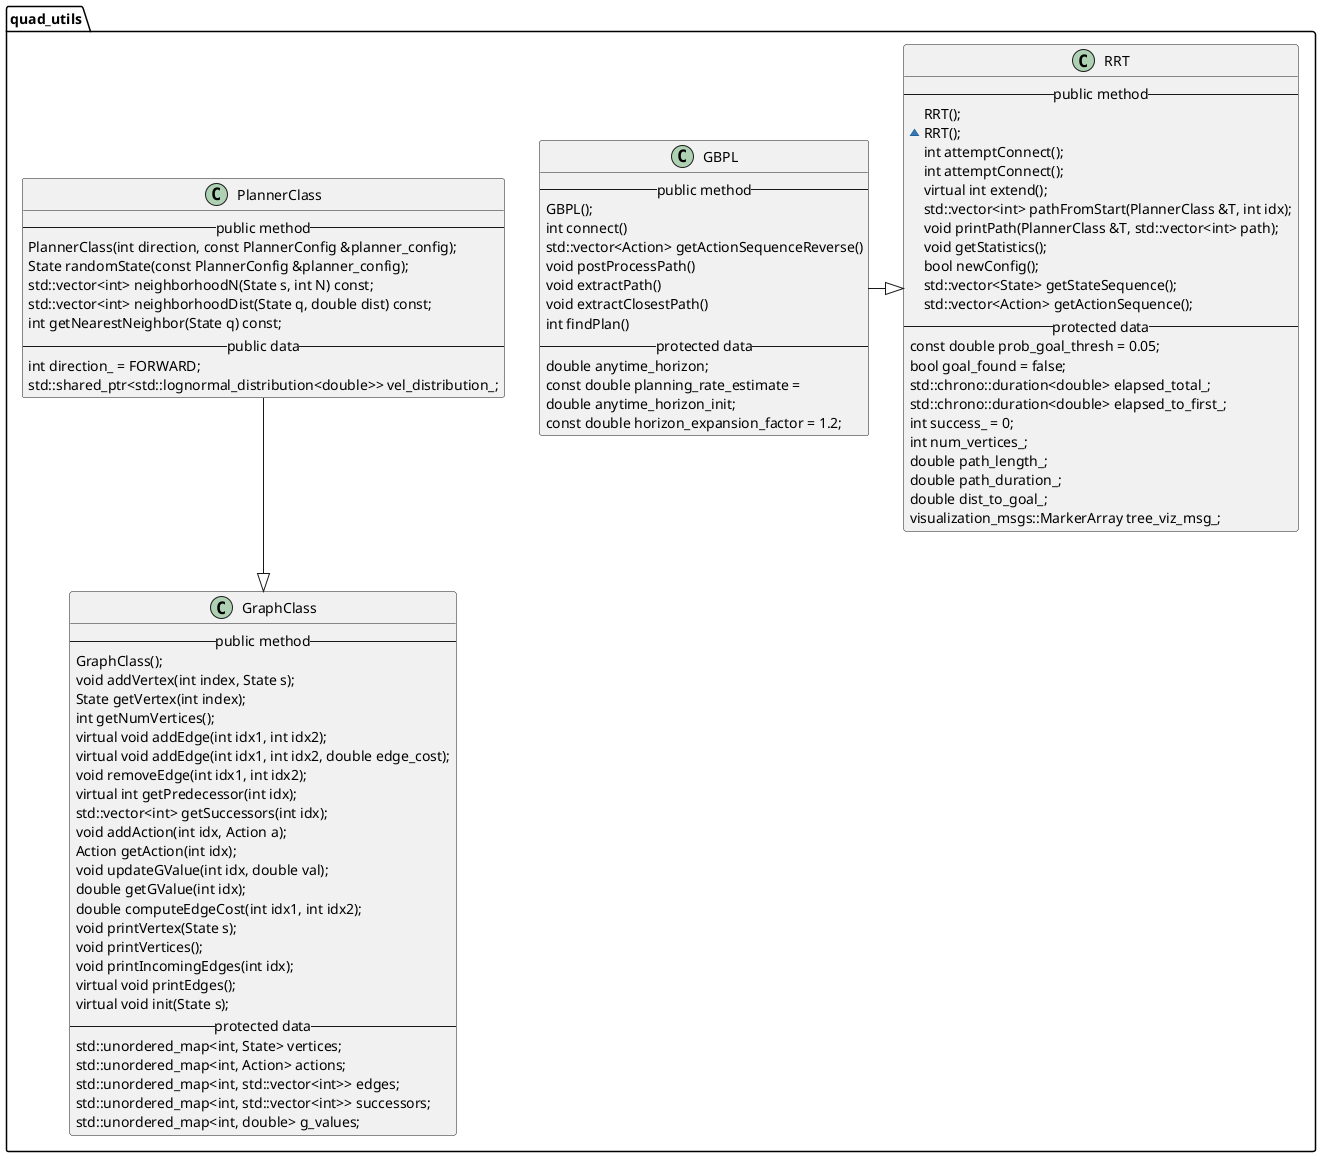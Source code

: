 @startuml
namespace quad_utils{
class GraphClass {
-- public method --
GraphClass();
void addVertex(int index, State s);
State getVertex(int index);
int getNumVertices();
virtual void addEdge(int idx1, int idx2);
virtual void addEdge(int idx1, int idx2, double edge_cost);
void removeEdge(int idx1, int idx2);
virtual int getPredecessor(int idx);
std::vector<int> getSuccessors(int idx);
void addAction(int idx, Action a);
Action getAction(int idx);
void updateGValue(int idx, double val);
double getGValue(int idx);
double computeEdgeCost(int idx1, int idx2);
void printVertex(State s);
void printVertices();
void printIncomingEdges(int idx);
virtual void printEdges();
virtual void init(State s);
-- protected data --
std::unordered_map<int, State> vertices;
std::unordered_map<int, Action> actions;
std::unordered_map<int, std::vector<int>> edges;
std::unordered_map<int, std::vector<int>> successors;
std::unordered_map<int, double> g_values;
}

class PlannerClass{
-- public method --
PlannerClass(int direction, const PlannerConfig &planner_config);
State randomState(const PlannerConfig &planner_config);
std::vector<int> neighborhoodN(State s, int N) const;
std::vector<int> neighborhoodDist(State q, double dist) const;
int getNearestNeighbor(State q) const;
-- public data --
int direction_ = FORWARD;
std::shared_ptr<std::lognormal_distribution<double>> vel_distribution_;
}

PlannerClass --|> GraphClass

class RRT {
-- public method --
RRT();
~RRT();
int attemptConnect();
int attemptConnect();
virtual int extend();
std::vector<int> pathFromStart(PlannerClass &T, int idx);
void printPath(PlannerClass &T, std::vector<int> path);
void getStatistics();
bool newConfig();
std::vector<State> getStateSequence();
std::vector<Action> getActionSequence();
-- protected data --
const double prob_goal_thresh = 0.05;
bool goal_found = false;
std::chrono::duration<double> elapsed_total_;
std::chrono::duration<double> elapsed_to_first_;
int success_ = 0;
int num_vertices_;
double path_length_;
double path_duration_;
double dist_to_goal_;
visualization_msgs::MarkerArray tree_viz_msg_;
}

class GBPL
{
-- public method --
GBPL();
int connect()
std::vector<Action> getActionSequenceReverse()
void postProcessPath()
void extractPath()
void extractClosestPath()
int findPlan()
-- protected data --
double anytime_horizon;
const double planning_rate_estimate =
double anytime_horizon_init;
const double horizon_expansion_factor = 1.2;
}

GBPL -|> RRT

}
@enduml
